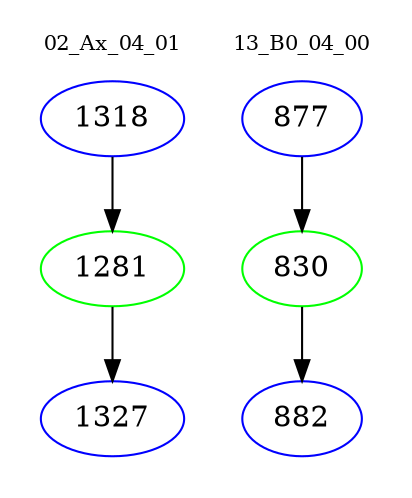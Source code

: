 digraph{
subgraph cluster_0 {
color = white
label = "02_Ax_04_01";
fontsize=10;
T0_1318 [label="1318", color="blue"]
T0_1318 -> T0_1281 [color="black"]
T0_1281 [label="1281", color="green"]
T0_1281 -> T0_1327 [color="black"]
T0_1327 [label="1327", color="blue"]
}
subgraph cluster_1 {
color = white
label = "13_B0_04_00";
fontsize=10;
T1_877 [label="877", color="blue"]
T1_877 -> T1_830 [color="black"]
T1_830 [label="830", color="green"]
T1_830 -> T1_882 [color="black"]
T1_882 [label="882", color="blue"]
}
}
